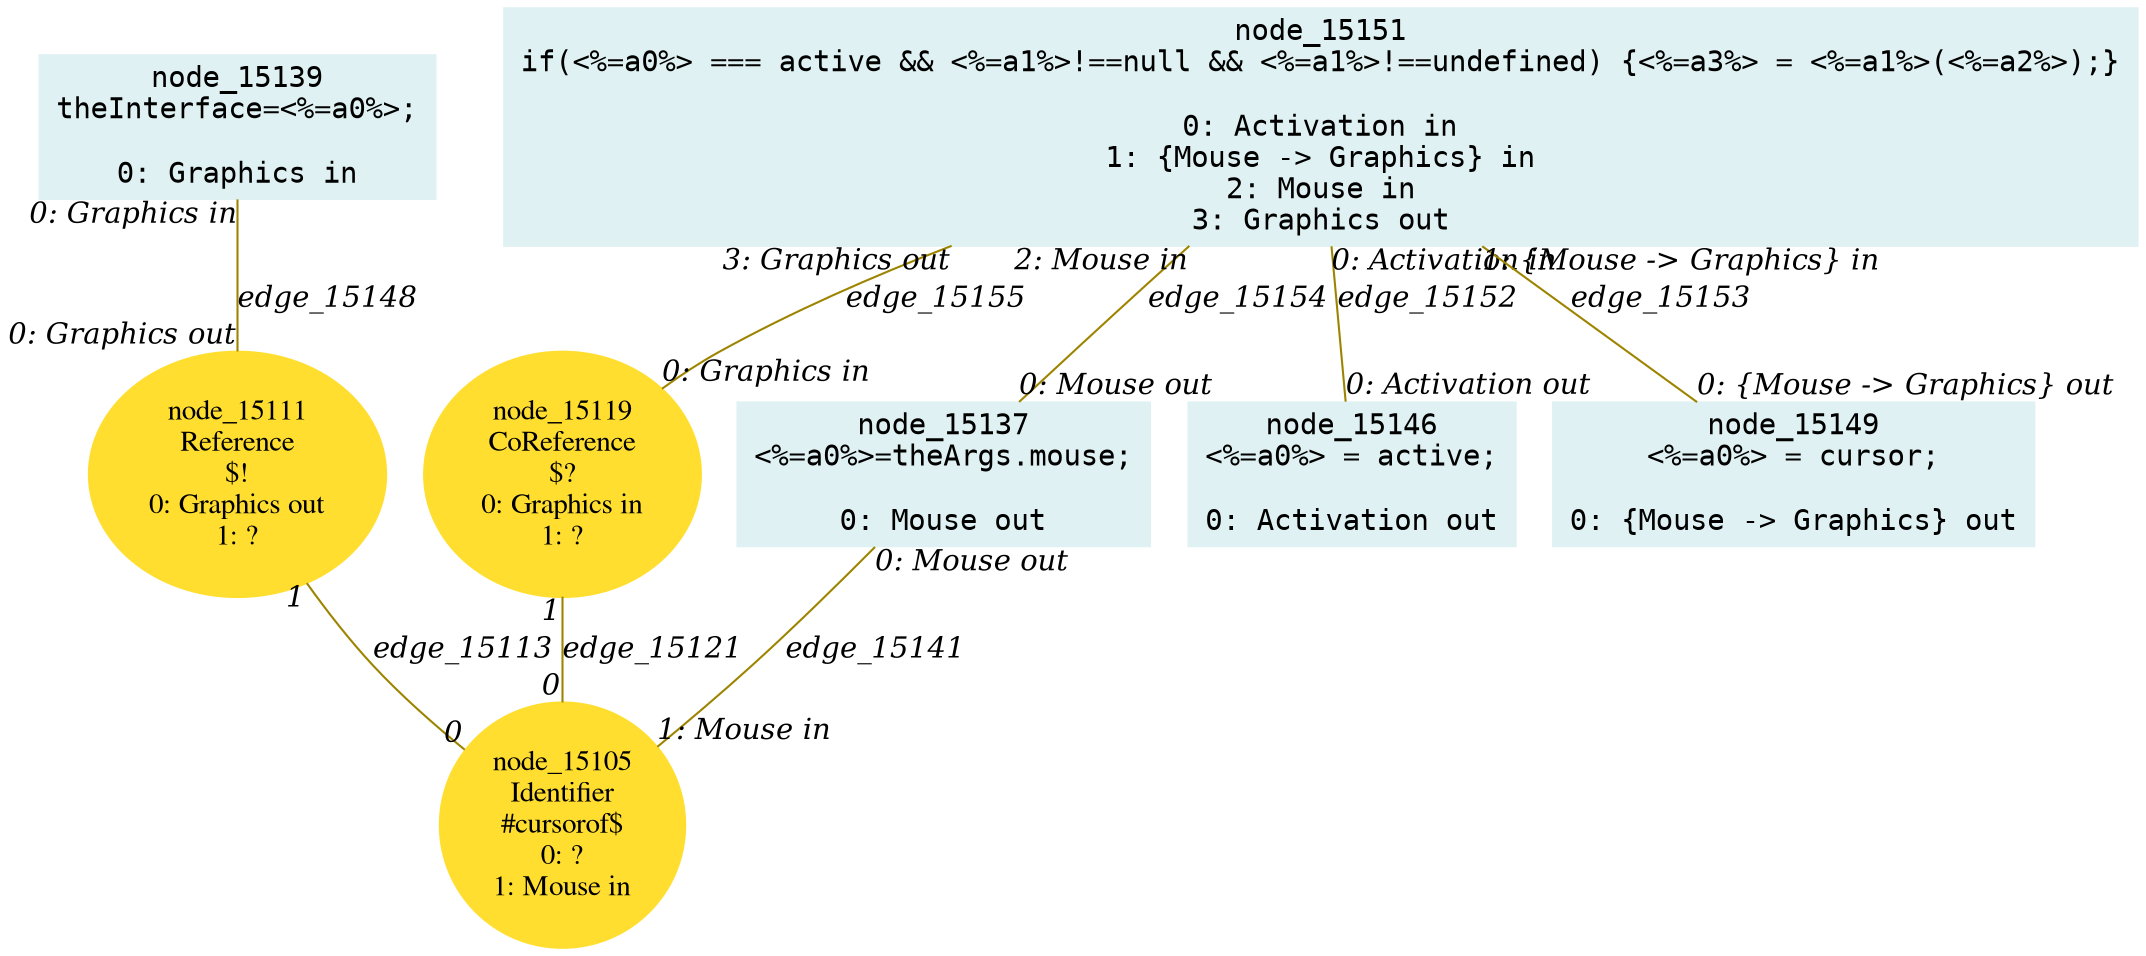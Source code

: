 digraph g{node_15105 [shape="ellipse", style="filled", color="#ffde2f", fontname="Times", label="node_15105
Identifier
#cursorof$
0: ?
1: Mouse in" ]
node_15111 [shape="ellipse", style="filled", color="#ffde2f", fontname="Times", label="node_15111
Reference
$!
0: Graphics out
1: ?" ]
node_15119 [shape="ellipse", style="filled", color="#ffde2f", fontname="Times", label="node_15119
CoReference
$?
0: Graphics in
1: ?" ]
node_15137 [shape="box", style="filled", color="#dff1f2", fontname="Courier", label="node_15137
<%=a0%>=theArgs.mouse;

0: Mouse out" ]
node_15139 [shape="box", style="filled", color="#dff1f2", fontname="Courier", label="node_15139
theInterface=<%=a0%>;

0: Graphics in" ]
node_15146 [shape="box", style="filled", color="#dff1f2", fontname="Courier", label="node_15146
<%=a0%> = active;

0: Activation out" ]
node_15149 [shape="box", style="filled", color="#dff1f2", fontname="Courier", label="node_15149
<%=a0%> = cursor;

0: {Mouse -> Graphics} out" ]
node_15151 [shape="box", style="filled", color="#dff1f2", fontname="Courier", label="node_15151
if(<%=a0%> === active && <%=a1%>!==null && <%=a1%>!==undefined) {<%=a3%> = <%=a1%>(<%=a2%>);}

0: Activation in
1: {Mouse -> Graphics} in
2: Mouse in
3: Graphics out" ]
node_15111 -> node_15105 [dir=none, arrowHead=none, fontname="Times-Italic", arrowsize=1, color="#9d8400", label="edge_15113",  headlabel="0", taillabel="1" ]
node_15119 -> node_15105 [dir=none, arrowHead=none, fontname="Times-Italic", arrowsize=1, color="#9d8400", label="edge_15121",  headlabel="0", taillabel="1" ]
node_15137 -> node_15105 [dir=none, arrowHead=none, fontname="Times-Italic", arrowsize=1, color="#9d8400", label="edge_15141",  headlabel="1: Mouse in", taillabel="0: Mouse out" ]
node_15139 -> node_15111 [dir=none, arrowHead=none, fontname="Times-Italic", arrowsize=1, color="#9d8400", label="edge_15148",  headlabel="0: Graphics out", taillabel="0: Graphics in" ]
node_15151 -> node_15146 [dir=none, arrowHead=none, fontname="Times-Italic", arrowsize=1, color="#9d8400", label="edge_15152",  headlabel="0: Activation out", taillabel="0: Activation in" ]
node_15151 -> node_15149 [dir=none, arrowHead=none, fontname="Times-Italic", arrowsize=1, color="#9d8400", label="edge_15153",  headlabel="0: {Mouse -> Graphics} out", taillabel="1: {Mouse -> Graphics} in" ]
node_15151 -> node_15137 [dir=none, arrowHead=none, fontname="Times-Italic", arrowsize=1, color="#9d8400", label="edge_15154",  headlabel="0: Mouse out", taillabel="2: Mouse in" ]
node_15151 -> node_15119 [dir=none, arrowHead=none, fontname="Times-Italic", arrowsize=1, color="#9d8400", label="edge_15155",  headlabel="0: Graphics in", taillabel="3: Graphics out" ]
}